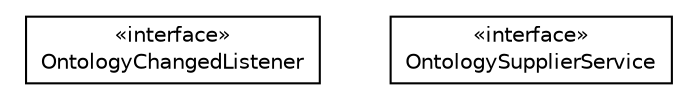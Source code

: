 #!/usr/local/bin/dot
#
# Class diagram 
# Generated by UMLGraph version R5_6-24-gf6e263 (http://www.umlgraph.org/)
#

digraph G {
	edge [fontname="Helvetica",fontsize=10,labelfontname="Helvetica",labelfontsize=10];
	node [fontname="Helvetica",fontsize=10,shape=plaintext];
	nodesep=0.25;
	ranksep=0.5;
	// org.universAAL.ucc.database.listener.interfaces.OntologyChangedListener
	c1398108 [label=<<table title="org.universAAL.ucc.database.listener.interfaces.OntologyChangedListener" border="0" cellborder="1" cellspacing="0" cellpadding="2" port="p" href="./OntologyChangedListener.html">
		<tr><td><table border="0" cellspacing="0" cellpadding="1">
<tr><td align="center" balign="center"> &#171;interface&#187; </td></tr>
<tr><td align="center" balign="center"> OntologyChangedListener </td></tr>
		</table></td></tr>
		</table>>, URL="./OntologyChangedListener.html", fontname="Helvetica", fontcolor="black", fontsize=10.0];
	// org.universAAL.ucc.database.listener.interfaces.OntologySupplierService
	c1398109 [label=<<table title="org.universAAL.ucc.database.listener.interfaces.OntologySupplierService" border="0" cellborder="1" cellspacing="0" cellpadding="2" port="p" href="./OntologySupplierService.html">
		<tr><td><table border="0" cellspacing="0" cellpadding="1">
<tr><td align="center" balign="center"> &#171;interface&#187; </td></tr>
<tr><td align="center" balign="center"> OntologySupplierService </td></tr>
		</table></td></tr>
		</table>>, URL="./OntologySupplierService.html", fontname="Helvetica", fontcolor="black", fontsize=10.0];
}

